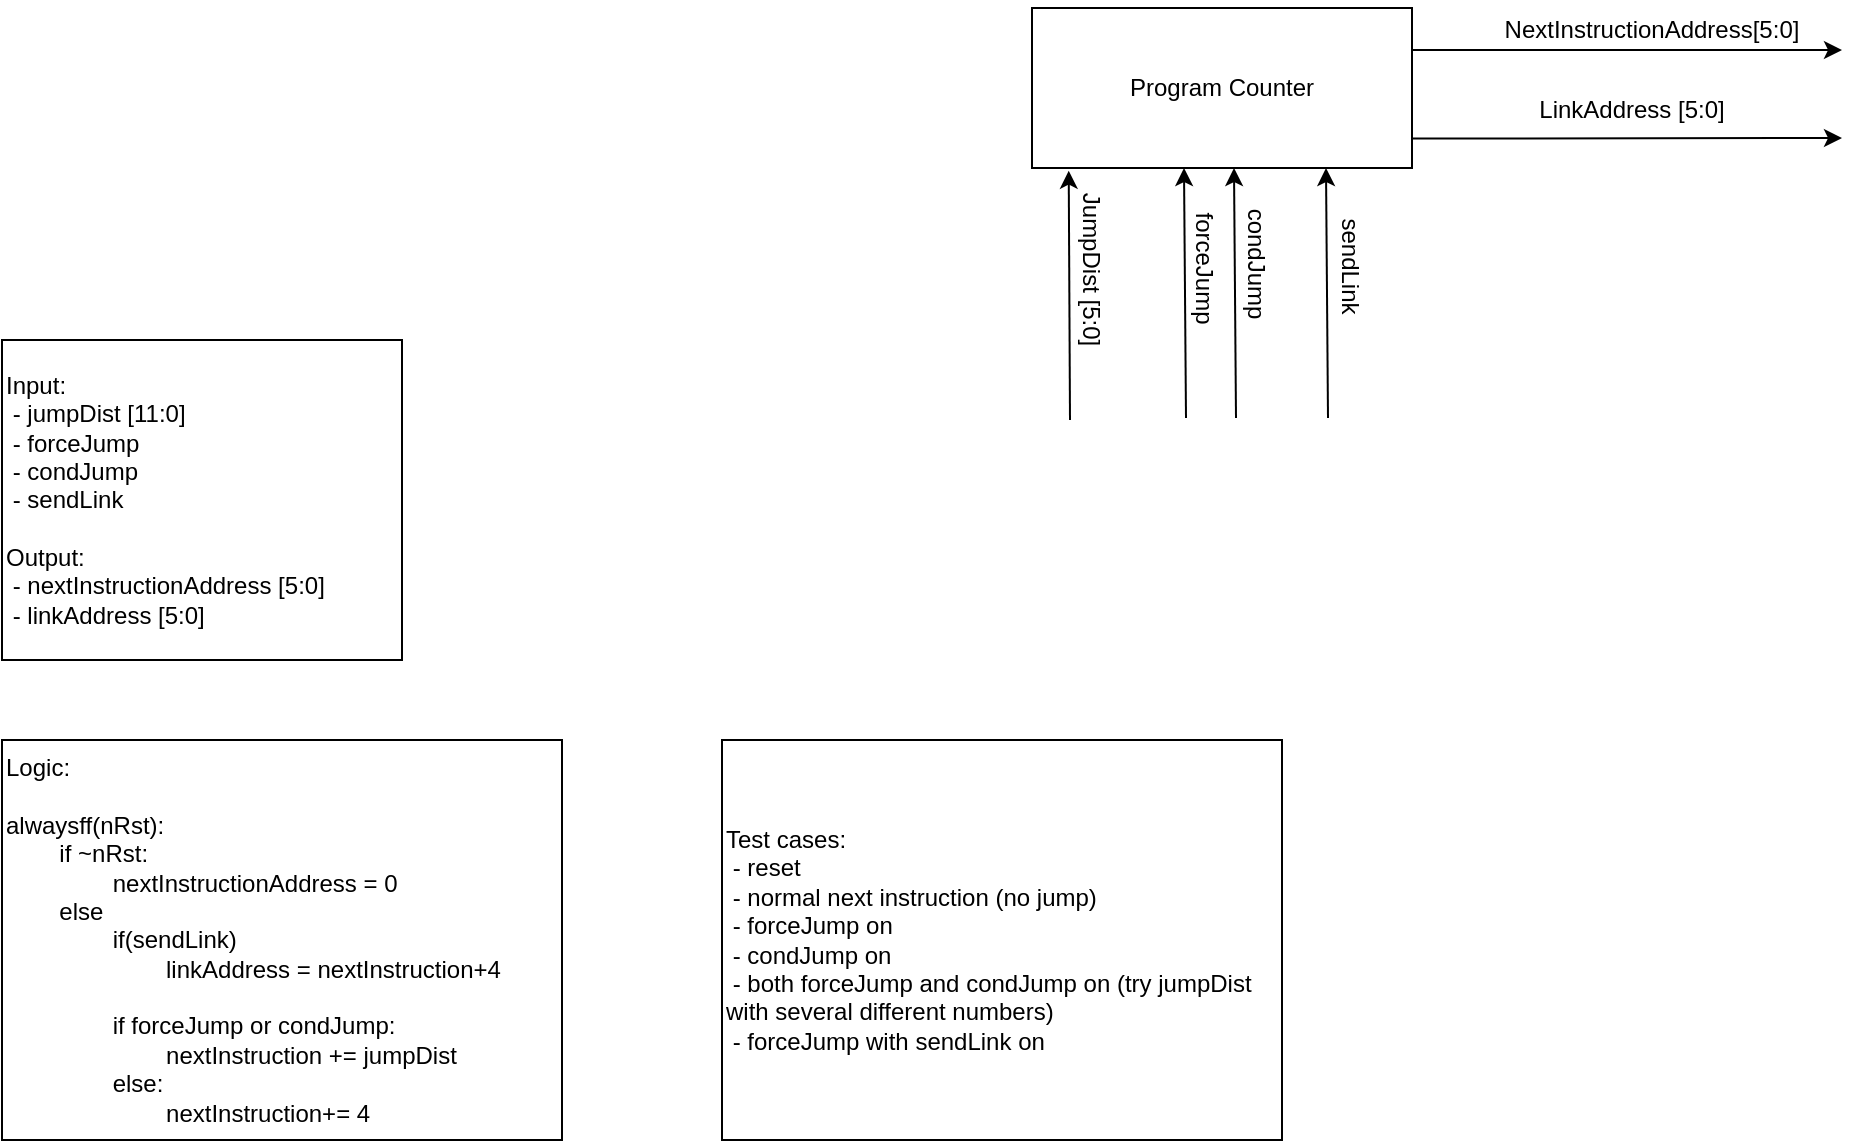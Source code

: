 <mxfile version="24.5.5" type="github">
  <diagram name="Page-1" id="NBaVzd6jnGeTVgfEtgDP">
    <mxGraphModel dx="1518" dy="1714" grid="1" gridSize="10" guides="1" tooltips="1" connect="1" arrows="1" fold="1" page="1" pageScale="1" pageWidth="850" pageHeight="1100" math="0" shadow="0">
      <root>
        <mxCell id="0" />
        <mxCell id="1" parent="0" />
        <mxCell id="QF4taupE5QL_7I8sE1Tv-3" value="Input:&lt;div&gt;&amp;nbsp;- jumpDist [11:0]&lt;/div&gt;&lt;div&gt;&amp;nbsp;- forceJump&lt;/div&gt;&lt;div&gt;&amp;nbsp;- condJump&lt;/div&gt;&lt;div&gt;&amp;nbsp;- sendLink&lt;/div&gt;&lt;div&gt;&lt;br&gt;&lt;/div&gt;&lt;div&gt;Output:&lt;/div&gt;&lt;div&gt;&amp;nbsp;- nextInstructionAddress [5:0]&lt;/div&gt;&lt;div&gt;&amp;nbsp;- linkAddress [5:0]&lt;/div&gt;" style="rounded=0;whiteSpace=wrap;html=1;align=left;" vertex="1" parent="1">
          <mxGeometry x="160" y="40" width="200" height="160" as="geometry" />
        </mxCell>
        <mxCell id="QF4taupE5QL_7I8sE1Tv-4" value="Logic:&lt;div&gt;&lt;br&gt;&lt;/div&gt;&lt;div&gt;alwaysff(nRst):&lt;/div&gt;&lt;div&gt;&lt;span style=&quot;white-space: pre;&quot;&gt;&#x9;&lt;/span&gt;if ~nRst:&lt;br&gt;&lt;/div&gt;&lt;div&gt;&lt;span style=&quot;white-space: pre;&quot;&gt;&#x9;&lt;/span&gt;&lt;span style=&quot;white-space: pre;&quot;&gt;&#x9;&lt;/span&gt;nextInstructionAddress&amp;nbsp;= 0&lt;br&gt;&lt;/div&gt;&lt;div&gt;&lt;span style=&quot;white-space: pre;&quot;&gt;&#x9;&lt;/span&gt;else&lt;br&gt;&lt;/div&gt;&lt;div&gt;&lt;span style=&quot;white-space: pre;&quot;&gt;&#x9;&lt;/span&gt;&lt;span style=&quot;white-space: pre;&quot;&gt;&#x9;&lt;/span&gt;if(sendLink)&lt;br&gt;&lt;/div&gt;&lt;div&gt;&lt;span style=&quot;white-space: pre;&quot;&gt;&#x9;&lt;/span&gt;&lt;span style=&quot;white-space: pre;&quot;&gt;&#x9;&lt;/span&gt;&lt;span style=&quot;white-space: pre;&quot;&gt;&#x9;&lt;/span&gt;linkAddress = nextInstruction+4&lt;br&gt;&lt;/div&gt;&lt;div&gt;&lt;span style=&quot;white-space: pre;&quot;&gt;&#x9;&lt;/span&gt;&lt;span style=&quot;white-space: pre;&quot;&gt;&#x9;&lt;/span&gt;&lt;br&gt;&lt;/div&gt;&lt;div&gt;&lt;span style=&quot;white-space: pre;&quot;&gt;&#x9;&lt;/span&gt;&lt;span style=&quot;white-space: pre;&quot;&gt;&#x9;&lt;/span&gt;if forceJump or condJump:&lt;br&gt;&lt;/div&gt;&lt;div&gt;&lt;span style=&quot;white-space: pre;&quot;&gt;&#x9;&lt;/span&gt;&lt;span style=&quot;white-space: pre;&quot;&gt;&#x9;&lt;/span&gt;&lt;span style=&quot;white-space: pre;&quot;&gt;&#x9;&lt;/span&gt;nextInstruction&amp;nbsp;+= jumpDist&lt;br&gt;&lt;/div&gt;&lt;div&gt;&lt;span style=&quot;white-space: pre;&quot;&gt;&#x9;&lt;/span&gt;&lt;span style=&quot;white-space: pre;&quot;&gt;&#x9;&lt;/span&gt;else:&lt;br&gt;&lt;/div&gt;&lt;div&gt;&lt;span style=&quot;white-space: pre;&quot;&gt;&#x9;&lt;/span&gt;&lt;span style=&quot;white-space: pre;&quot;&gt;&#x9;&lt;/span&gt;&lt;span style=&quot;white-space: pre;&quot;&gt;&#x9;&lt;/span&gt;nextInstruction+= 4&lt;br&gt;&lt;/div&gt;" style="rounded=0;whiteSpace=wrap;html=1;align=left;" vertex="1" parent="1">
          <mxGeometry x="160" y="240" width="280" height="200" as="geometry" />
        </mxCell>
        <mxCell id="QF4taupE5QL_7I8sE1Tv-5" value="Test cases:&lt;div&gt;&amp;nbsp;- reset&lt;/div&gt;&lt;div&gt;&amp;nbsp;- normal next instruction (no jump)&lt;/div&gt;&lt;div&gt;&amp;nbsp;- forceJump on&lt;/div&gt;&lt;div&gt;&amp;nbsp;- condJump on&lt;/div&gt;&lt;div&gt;&amp;nbsp;- both forceJump and condJump on (try jumpDist with several different numbers)&lt;/div&gt;&lt;div&gt;&amp;nbsp;- forceJump with sendLink on&lt;/div&gt;" style="rounded=0;whiteSpace=wrap;html=1;align=left;" vertex="1" parent="1">
          <mxGeometry x="520" y="240" width="280" height="200" as="geometry" />
        </mxCell>
        <mxCell id="QF4taupE5QL_7I8sE1Tv-7" value="Program Counter" style="rounded=0;whiteSpace=wrap;html=1;" vertex="1" parent="1">
          <mxGeometry x="675" y="-126" width="190" height="80" as="geometry" />
        </mxCell>
        <mxCell id="QF4taupE5QL_7I8sE1Tv-9" value="NextInstructionAddress[5:0]" style="text;html=1;align=center;verticalAlign=middle;whiteSpace=wrap;rounded=0;" vertex="1" parent="1">
          <mxGeometry x="955" y="-130" width="60" height="30" as="geometry" />
        </mxCell>
        <mxCell id="QF4taupE5QL_7I8sE1Tv-11" value="JumpDist [5:0]" style="text;html=1;align=center;verticalAlign=middle;whiteSpace=wrap;rounded=0;rotation=90;" vertex="1" parent="1">
          <mxGeometry x="664.75" y="-10.75" width="78.5" height="30" as="geometry" />
        </mxCell>
        <mxCell id="QF4taupE5QL_7I8sE1Tv-13" value="condJump" style="text;html=1;align=center;verticalAlign=middle;whiteSpace=wrap;rounded=0;rotation=90;" vertex="1" parent="1">
          <mxGeometry x="757" y="-13" width="60" height="30" as="geometry" />
        </mxCell>
        <mxCell id="QF4taupE5QL_7I8sE1Tv-15" value="forceJump" style="text;html=1;align=center;verticalAlign=middle;whiteSpace=wrap;rounded=0;rotation=90;" vertex="1" parent="1">
          <mxGeometry x="721.25" y="-10.75" width="78.5" height="30" as="geometry" />
        </mxCell>
        <mxCell id="QF4taupE5QL_7I8sE1Tv-18" value="sendLink" style="text;html=1;align=center;verticalAlign=middle;whiteSpace=wrap;rounded=0;rotation=90;" vertex="1" parent="1">
          <mxGeometry x="794.25" y="-11.75" width="78.5" height="30" as="geometry" />
        </mxCell>
        <mxCell id="QF4taupE5QL_7I8sE1Tv-19" value="LinkAddress [5:0]" style="text;html=1;align=center;verticalAlign=middle;whiteSpace=wrap;rounded=0;rotation=0;" vertex="1" parent="1">
          <mxGeometry x="920.0" y="-90" width="110.13" height="30" as="geometry" />
        </mxCell>
        <mxCell id="QF4taupE5QL_7I8sE1Tv-20" value="" style="endArrow=classic;html=1;rounded=0;exitX=0;exitY=0.5;exitDx=0;exitDy=0;" edge="1" parent="1">
          <mxGeometry width="50" height="50" relative="1" as="geometry">
            <mxPoint x="865" y="-105" as="sourcePoint" />
            <mxPoint x="1080" y="-105.0" as="targetPoint" />
          </mxGeometry>
        </mxCell>
        <mxCell id="QF4taupE5QL_7I8sE1Tv-21" value="" style="endArrow=classic;html=1;rounded=0;exitX=0.04;exitY=1.006;exitDx=0;exitDy=0;exitPerimeter=0;" edge="1" parent="1">
          <mxGeometry width="50" height="50" relative="1" as="geometry">
            <mxPoint x="865.0" y="-60.71" as="sourcePoint" />
            <mxPoint x="1080" y="-61" as="targetPoint" />
          </mxGeometry>
        </mxCell>
        <mxCell id="QF4taupE5QL_7I8sE1Tv-22" value="" style="endArrow=classic;html=1;rounded=0;entryX=0.444;entryY=1.017;entryDx=0;entryDy=0;entryPerimeter=0;" edge="1" parent="1">
          <mxGeometry width="50" height="50" relative="1" as="geometry">
            <mxPoint x="694" y="80" as="sourcePoint" />
            <mxPoint x="693.36" y="-44.64" as="targetPoint" />
          </mxGeometry>
        </mxCell>
        <mxCell id="QF4taupE5QL_7I8sE1Tv-23" value="" style="endArrow=classic;html=1;rounded=0;entryX=0.444;entryY=1.017;entryDx=0;entryDy=0;entryPerimeter=0;" edge="1" parent="1">
          <mxGeometry width="50" height="50" relative="1" as="geometry">
            <mxPoint x="752" y="79" as="sourcePoint" />
            <mxPoint x="751" y="-46" as="targetPoint" />
          </mxGeometry>
        </mxCell>
        <mxCell id="QF4taupE5QL_7I8sE1Tv-24" value="" style="endArrow=classic;html=1;rounded=0;entryX=0.444;entryY=1.017;entryDx=0;entryDy=0;entryPerimeter=0;" edge="1" parent="1">
          <mxGeometry width="50" height="50" relative="1" as="geometry">
            <mxPoint x="777" y="79" as="sourcePoint" />
            <mxPoint x="776" y="-46" as="targetPoint" />
          </mxGeometry>
        </mxCell>
        <mxCell id="QF4taupE5QL_7I8sE1Tv-26" value="" style="endArrow=classic;html=1;rounded=0;entryX=0.444;entryY=1.017;entryDx=0;entryDy=0;entryPerimeter=0;" edge="1" parent="1">
          <mxGeometry width="50" height="50" relative="1" as="geometry">
            <mxPoint x="823" y="79" as="sourcePoint" />
            <mxPoint x="822" y="-46" as="targetPoint" />
          </mxGeometry>
        </mxCell>
      </root>
    </mxGraphModel>
  </diagram>
</mxfile>
